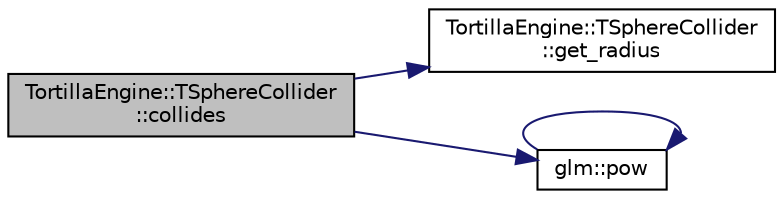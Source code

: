digraph "TortillaEngine::TSphereCollider::collides"
{
 // LATEX_PDF_SIZE
  edge [fontname="Helvetica",fontsize="10",labelfontname="Helvetica",labelfontsize="10"];
  node [fontname="Helvetica",fontsize="10",shape=record];
  rankdir="LR";
  Node1 [label="TortillaEngine::TSphereCollider\l::collides",height=0.2,width=0.4,color="black", fillcolor="grey75", style="filled", fontcolor="black",tooltip="Checks if there is a collision between this and other collider."];
  Node1 -> Node2 [color="midnightblue",fontsize="10",style="solid",fontname="Helvetica"];
  Node2 [label="TortillaEngine::TSphereCollider\l::get_radius",height=0.2,width=0.4,color="black", fillcolor="white", style="filled",URL="$class_tortilla_engine_1_1_t_sphere_collider.html#a95fb6a45d7d4a6c3c99d420d78ce6ad7",tooltip="Gives the radius of the sphere"];
  Node1 -> Node3 [color="midnightblue",fontsize="10",style="solid",fontname="Helvetica"];
  Node3 [label="glm::pow",height=0.2,width=0.4,color="black", fillcolor="white", style="filled",URL="$group__core__func__exponential.html#ga082b332a4b7c6ad1d43e09ff19e214dd",tooltip=" "];
  Node3 -> Node3 [color="midnightblue",fontsize="10",style="solid",fontname="Helvetica"];
}

